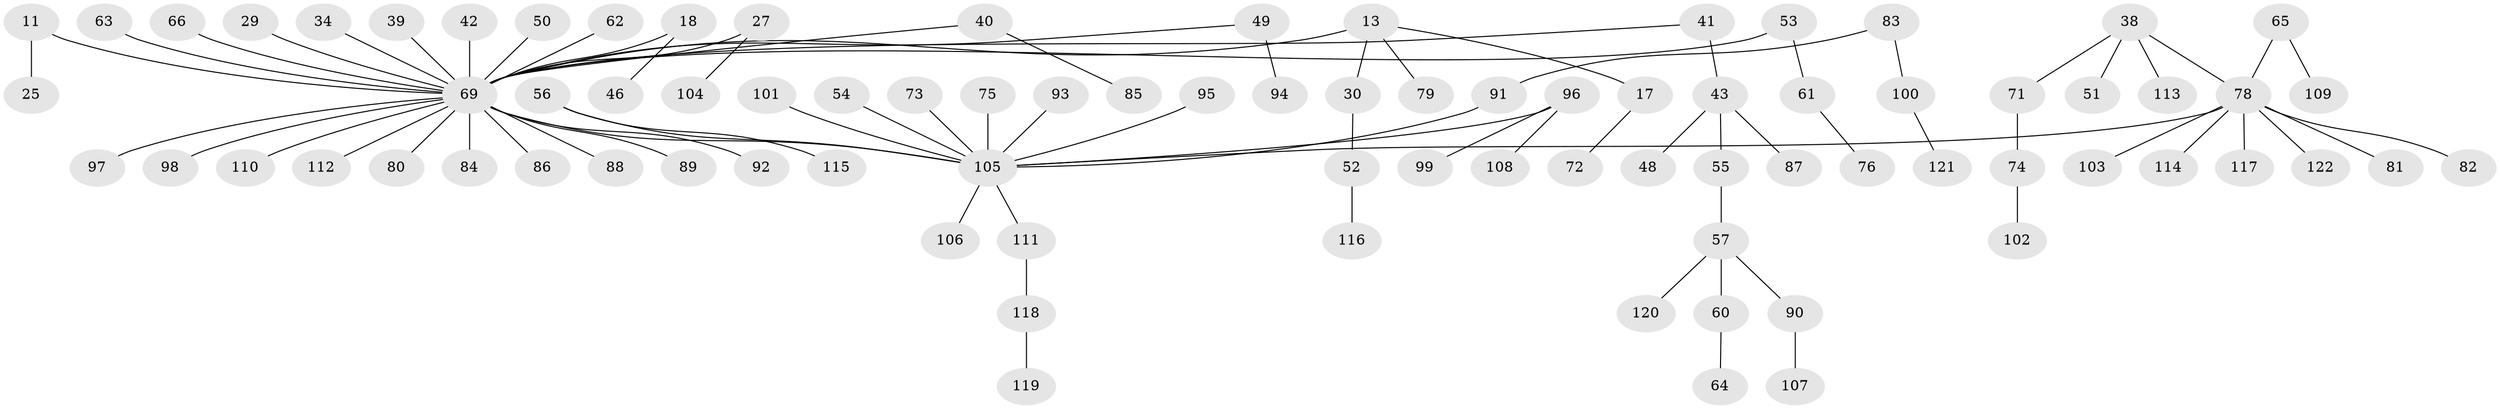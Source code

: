 // original degree distribution, {5: 0.01639344262295082, 6: 0.01639344262295082, 2: 0.2786885245901639, 7: 0.01639344262295082, 4: 0.07377049180327869, 8: 0.00819672131147541, 3: 0.09016393442622951, 1: 0.5}
// Generated by graph-tools (version 1.1) at 2025/55/03/04/25 21:55:35]
// undirected, 85 vertices, 84 edges
graph export_dot {
graph [start="1"]
  node [color=gray90,style=filled];
  11;
  13;
  17;
  18;
  25;
  27;
  29;
  30;
  34;
  38;
  39;
  40;
  41;
  42;
  43;
  46;
  48;
  49;
  50;
  51;
  52;
  53;
  54;
  55;
  56;
  57;
  60;
  61;
  62;
  63;
  64;
  65 [super="+47"];
  66;
  69 [super="+33+35+59"];
  71;
  72;
  73;
  74;
  75;
  76;
  78 [super="+24+58+31+37"];
  79;
  80;
  81;
  82;
  83;
  84;
  85;
  86;
  87;
  88;
  89;
  90;
  91 [super="+68"];
  92;
  93;
  94;
  95;
  96;
  97;
  98;
  99;
  100;
  101;
  102;
  103;
  104;
  105 [super="+21+67+36+28+44+70+32+77"];
  106;
  107;
  108;
  109;
  110;
  111;
  112;
  113;
  114;
  115;
  116;
  117;
  118;
  119;
  120;
  121;
  122;
  11 -- 25;
  11 -- 69;
  13 -- 17;
  13 -- 30;
  13 -- 79;
  13 -- 69;
  17 -- 72;
  18 -- 46;
  18 -- 69;
  27 -- 104;
  27 -- 69;
  29 -- 69;
  30 -- 52;
  34 -- 69;
  38 -- 51;
  38 -- 71;
  38 -- 113;
  38 -- 78;
  39 -- 69;
  40 -- 85;
  40 -- 69;
  41 -- 43;
  41 -- 69;
  42 -- 69;
  43 -- 48;
  43 -- 55;
  43 -- 87;
  49 -- 94;
  49 -- 69;
  50 -- 69;
  52 -- 116;
  53 -- 61;
  53 -- 69;
  54 -- 105;
  55 -- 57;
  56 -- 115;
  56 -- 105;
  57 -- 60;
  57 -- 90;
  57 -- 120;
  60 -- 64;
  61 -- 76;
  62 -- 69;
  63 -- 69;
  65 -- 109;
  65 -- 78;
  66 -- 69;
  69 -- 84;
  69 -- 88;
  69 -- 98;
  69 -- 80;
  69 -- 86;
  69 -- 89;
  69 -- 92;
  69 -- 97;
  69 -- 105;
  69 -- 110;
  69 -- 112;
  71 -- 74;
  73 -- 105;
  74 -- 102;
  75 -- 105;
  78 -- 103;
  78 -- 81;
  78 -- 82;
  78 -- 117;
  78 -- 105;
  78 -- 114;
  78 -- 122;
  83 -- 100;
  83 -- 91;
  90 -- 107;
  91 -- 105;
  93 -- 105;
  95 -- 105;
  96 -- 99;
  96 -- 108;
  96 -- 105;
  100 -- 121;
  101 -- 105;
  105 -- 111;
  105 -- 106;
  111 -- 118;
  118 -- 119;
}

